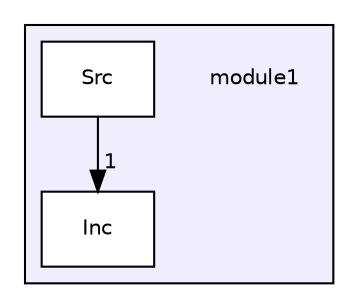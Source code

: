 digraph "module1" {
  compound=true
  node [ fontsize="10", fontname="Helvetica"];
  edge [ labelfontsize="10", labelfontname="Helvetica"];
  subgraph clusterdir_b6b99f54011c29a7d97fd895a01871c5 {
    graph [ bgcolor="#eeeeff", pencolor="black", label="" URL="dir_b6b99f54011c29a7d97fd895a01871c5.html"];
    dir_b6b99f54011c29a7d97fd895a01871c5 [shape=plaintext label="module1"];
    dir_cfd59a53644d9cda6499a1cccfc04678 [shape=box label="Inc" color="black" fillcolor="white" style="filled" URL="dir_cfd59a53644d9cda6499a1cccfc04678.html"];
    dir_1c4e27d68973f26682b99ceaee20f76f [shape=box label="Src" color="black" fillcolor="white" style="filled" URL="dir_1c4e27d68973f26682b99ceaee20f76f.html"];
  }
  dir_1c4e27d68973f26682b99ceaee20f76f->dir_cfd59a53644d9cda6499a1cccfc04678 [headlabel="1", labeldistance=1.5 headhref="dir_000003_000002.html"];
}
